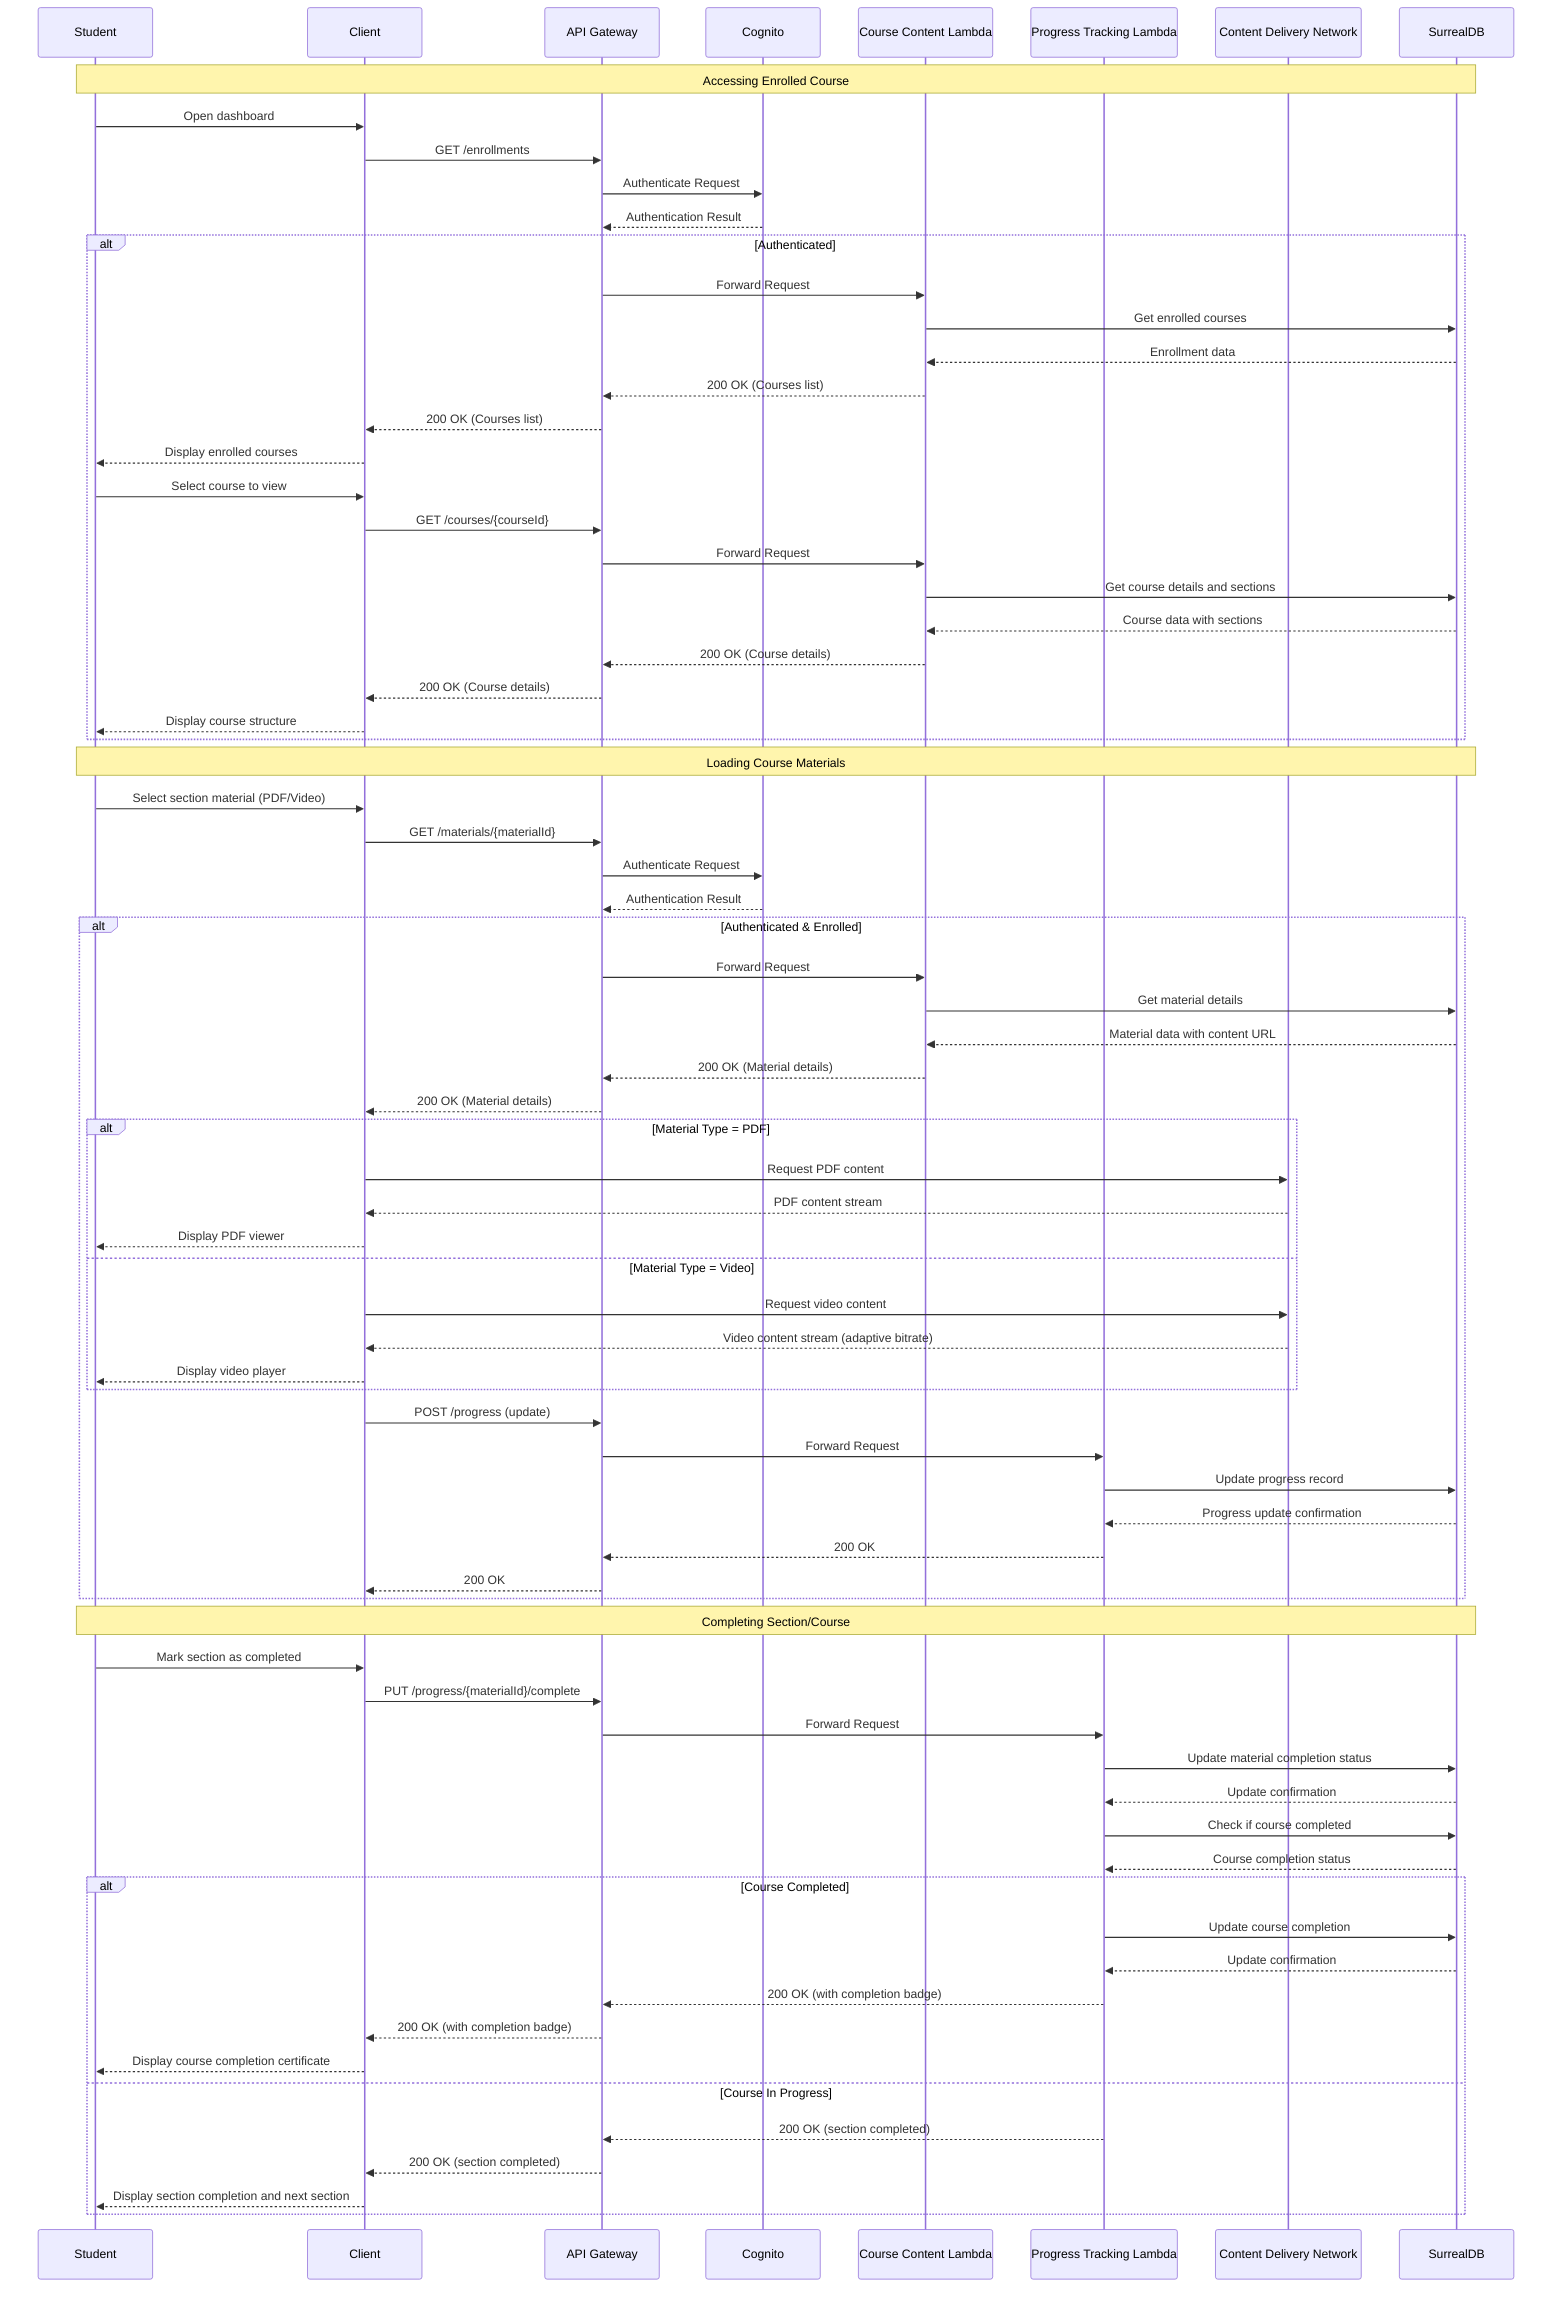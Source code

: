 sequenceDiagram
    participant Student
    participant Client
    participant APIGateway as API Gateway
    participant Cognito
    participant CourseLambda as Course Content Lambda
    participant ProgressLambda as Progress Tracking Lambda
    participant CDN as Content Delivery Network
    participant SurrealDB
    
    note over Student, SurrealDB: Accessing Enrolled Course
    
    Student->>Client: Open dashboard
    Client->>APIGateway: GET /enrollments
    APIGateway->>Cognito: Authenticate Request
    Cognito-->>APIGateway: Authentication Result
    
    alt Authenticated
        APIGateway->>CourseLambda: Forward Request
        CourseLambda->>SurrealDB: Get enrolled courses
        SurrealDB-->>CourseLambda: Enrollment data
        CourseLambda-->>APIGateway: 200 OK (Courses list)
        APIGateway-->>Client: 200 OK (Courses list)
        Client-->>Student: Display enrolled courses
        
        Student->>Client: Select course to view
        Client->>APIGateway: GET /courses/{courseId}
        APIGateway->>CourseLambda: Forward Request
        CourseLambda->>SurrealDB: Get course details and sections
        SurrealDB-->>CourseLambda: Course data with sections
        CourseLambda-->>APIGateway: 200 OK (Course details)
        APIGateway-->>Client: 200 OK (Course details)
        Client-->>Student: Display course structure
    end
    
    note over Student, SurrealDB: Loading Course Materials
    
    Student->>Client: Select section material (PDF/Video)
    Client->>APIGateway: GET /materials/{materialId}
    APIGateway->>Cognito: Authenticate Request
    Cognito-->>APIGateway: Authentication Result
    
    alt Authenticated & Enrolled
        APIGateway->>CourseLambda: Forward Request
        CourseLambda->>SurrealDB: Get material details
        SurrealDB-->>CourseLambda: Material data with content URL
        CourseLambda-->>APIGateway: 200 OK (Material details)
        APIGateway-->>Client: 200 OK (Material details)
        
        alt Material Type = PDF
            Client->>CDN: Request PDF content
            CDN-->>Client: PDF content stream
            Client-->>Student: Display PDF viewer
        else Material Type = Video
            Client->>CDN: Request video content
            CDN-->>Client: Video content stream (adaptive bitrate)
            Client-->>Student: Display video player
        end
        
        Client->>APIGateway: POST /progress (update)
        APIGateway->>ProgressLambda: Forward Request
        ProgressLambda->>SurrealDB: Update progress record
        SurrealDB-->>ProgressLambda: Progress update confirmation
        ProgressLambda-->>APIGateway: 200 OK
        APIGateway-->>Client: 200 OK
    end
    
    note over Student, SurrealDB: Completing Section/Course
    
    Student->>Client: Mark section as completed
    Client->>APIGateway: PUT /progress/{materialId}/complete
    APIGateway->>ProgressLambda: Forward Request
    ProgressLambda->>SurrealDB: Update material completion status
    SurrealDB-->>ProgressLambda: Update confirmation
    ProgressLambda->>SurrealDB: Check if course completed
    SurrealDB-->>ProgressLambda: Course completion status
    
    alt Course Completed
        ProgressLambda->>SurrealDB: Update course completion
        SurrealDB-->>ProgressLambda: Update confirmation
        ProgressLambda-->>APIGateway: 200 OK (with completion badge)
        APIGateway-->>Client: 200 OK (with completion badge)
        Client-->>Student: Display course completion certificate
    else Course In Progress
        ProgressLambda-->>APIGateway: 200 OK (section completed)
        APIGateway-->>Client: 200 OK (section completed)
        Client-->>Student: Display section completion and next section
    end